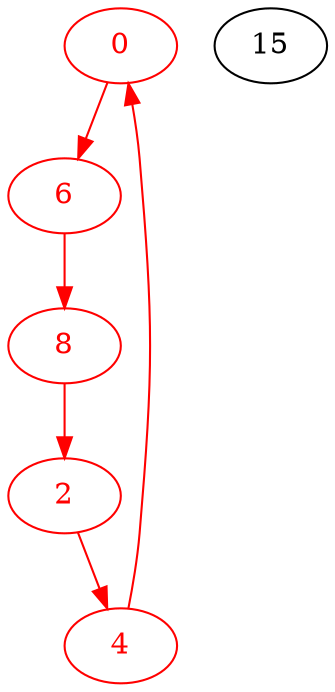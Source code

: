 digraph g{
node [color = red, fontcolor=red]; 0 2 4 6 8 ;
0 -> 6 [color=red] ;
2 -> 4 [color=red] ;
4 -> 0 [color=red] ;
6 -> 8 [color=red] ;
8 -> 2 [color=red] ;
node [color = black, fontcolor=black]; 15 ;
}